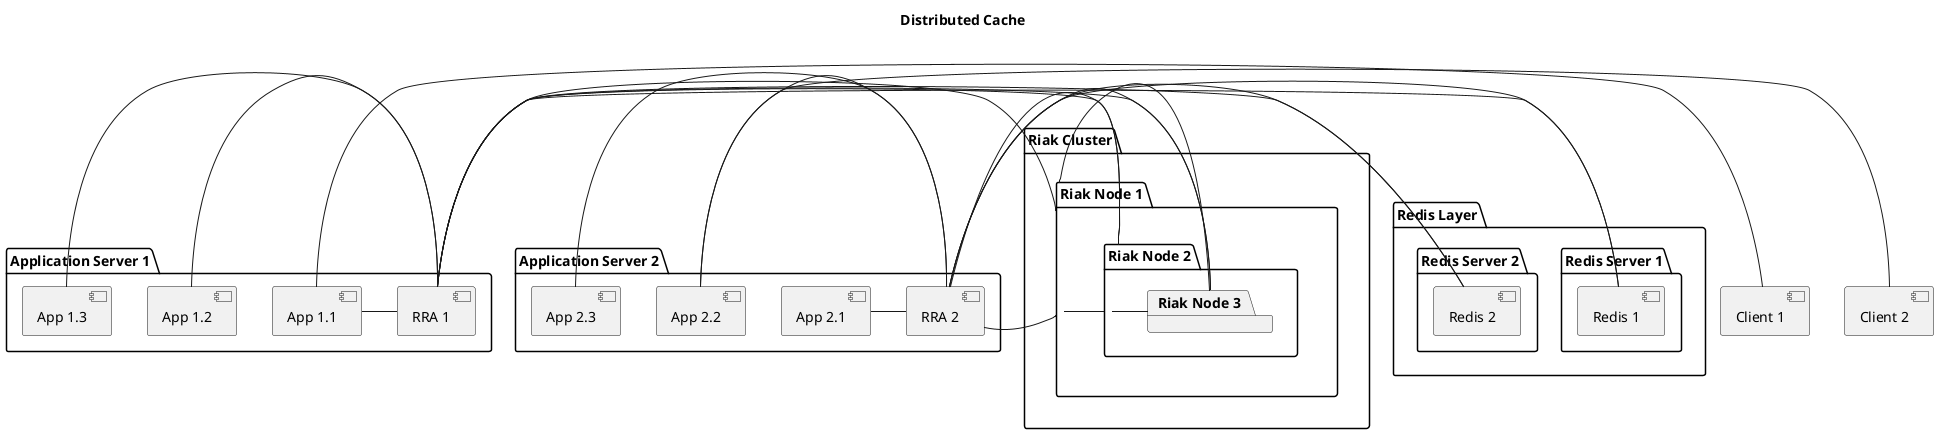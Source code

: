 @startuml
title "Distributed Cache"

package "Application Server 1" {
    [App 1.1] - [RRA 1]
    [App 1.2] - [RRA 1]
    [App 1.3] - [RRA 1]
}

package "Application Server 2" {
    [App 2.1] - [RRA 2]
    [App 2.2] - [RRA 2]
    [App 2.3] - [RRA 2]
}

package "Redis Layer" {
    package "Redis Server 1" {
        [Redis 1]
    }
    package "Redis Server 2" {
        [Redis 2]
    }
}

package "Riak Cluster" {
    package "Riak Node 1" {
        [Riak Node 1] - [Riak Node 2]
    }

    package "Riak Node 2" {
        [Riak Node 2] - [Riak Node 3]
    }

    package "Riak Node 3" {
        [Riak Node 3] - [Riak Node 1]
    }
}

[RRA 1] - [Redis 1]
[RRA 1] - [Redis 2]

[RRA 1] - [Riak Node 1]
[RRA 1] - [Riak Node 2]
[RRA 1] - [Riak Node 3]

[RRA 2] - [Redis 1]
[RRA 2] - [Redis 2]

[RRA 2] - [Riak Node 1]
[RRA 2] - [Riak Node 2]
[RRA 2] - [Riak Node 3]

[Client 1] - [App 1.1]
[Client 2] - [App 2.2]
@enduml
